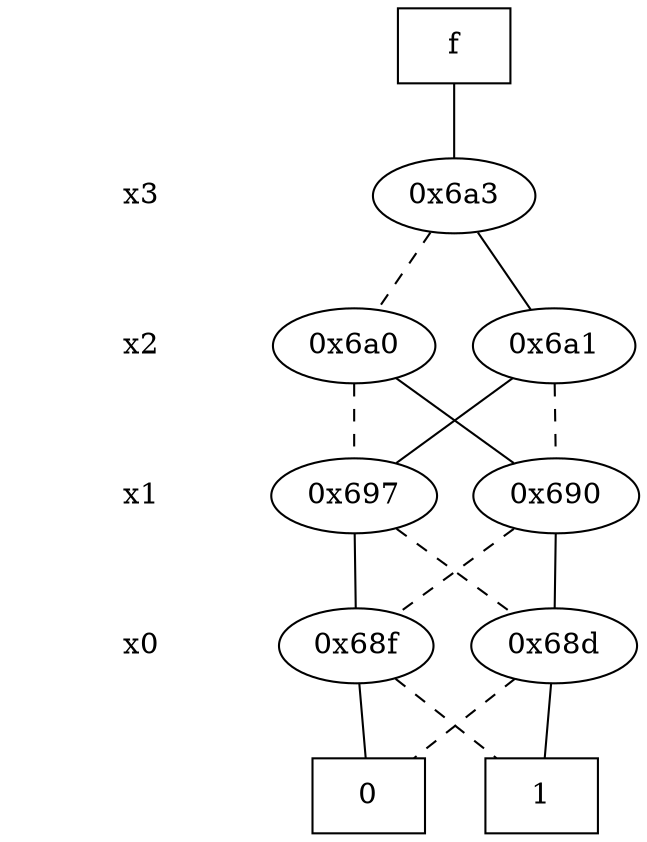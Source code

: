 digraph "DD" {
size = "7.5,10"
center = true;
edge [dir = none];
{ node [shape = plaintext];
  edge [style = invis];
  "CONST NODES" [style = invis];
" x3 " -> " x2 " -> " x1 " -> " x0 " -> "CONST NODES"; 
}
{ rank = same; node [shape = box]; edge [style = invis];
"f"; }
{ rank = same; " x3 ";
"0x6a3";
}
{ rank = same; " x2 ";
"0x6a0";
"0x6a1";
}
{ rank = same; " x1 ";
"0x697";
"0x690";
}
{ rank = same; " x0 ";
"0x68f";
"0x68d";
}
{ rank = same; "CONST NODES";
{ node [shape = box]; "0x657";
"0x656";
}
}
"f" -> "0x6a3" [style = solid];
"0x6a3" -> "0x6a1";
"0x6a3" -> "0x6a0" [style = dashed];
"0x6a0" -> "0x690";
"0x6a0" -> "0x697" [style = dashed];
"0x6a1" -> "0x697";
"0x6a1" -> "0x690" [style = dashed];
"0x697" -> "0x68f";
"0x697" -> "0x68d" [style = dashed];
"0x690" -> "0x68d";
"0x690" -> "0x68f" [style = dashed];
"0x68f" -> "0x657";
"0x68f" -> "0x656" [style = dashed];
"0x68d" -> "0x656";
"0x68d" -> "0x657" [style = dashed];
"0x657" [label = "0"];
"0x656" [label = "1"];
}
